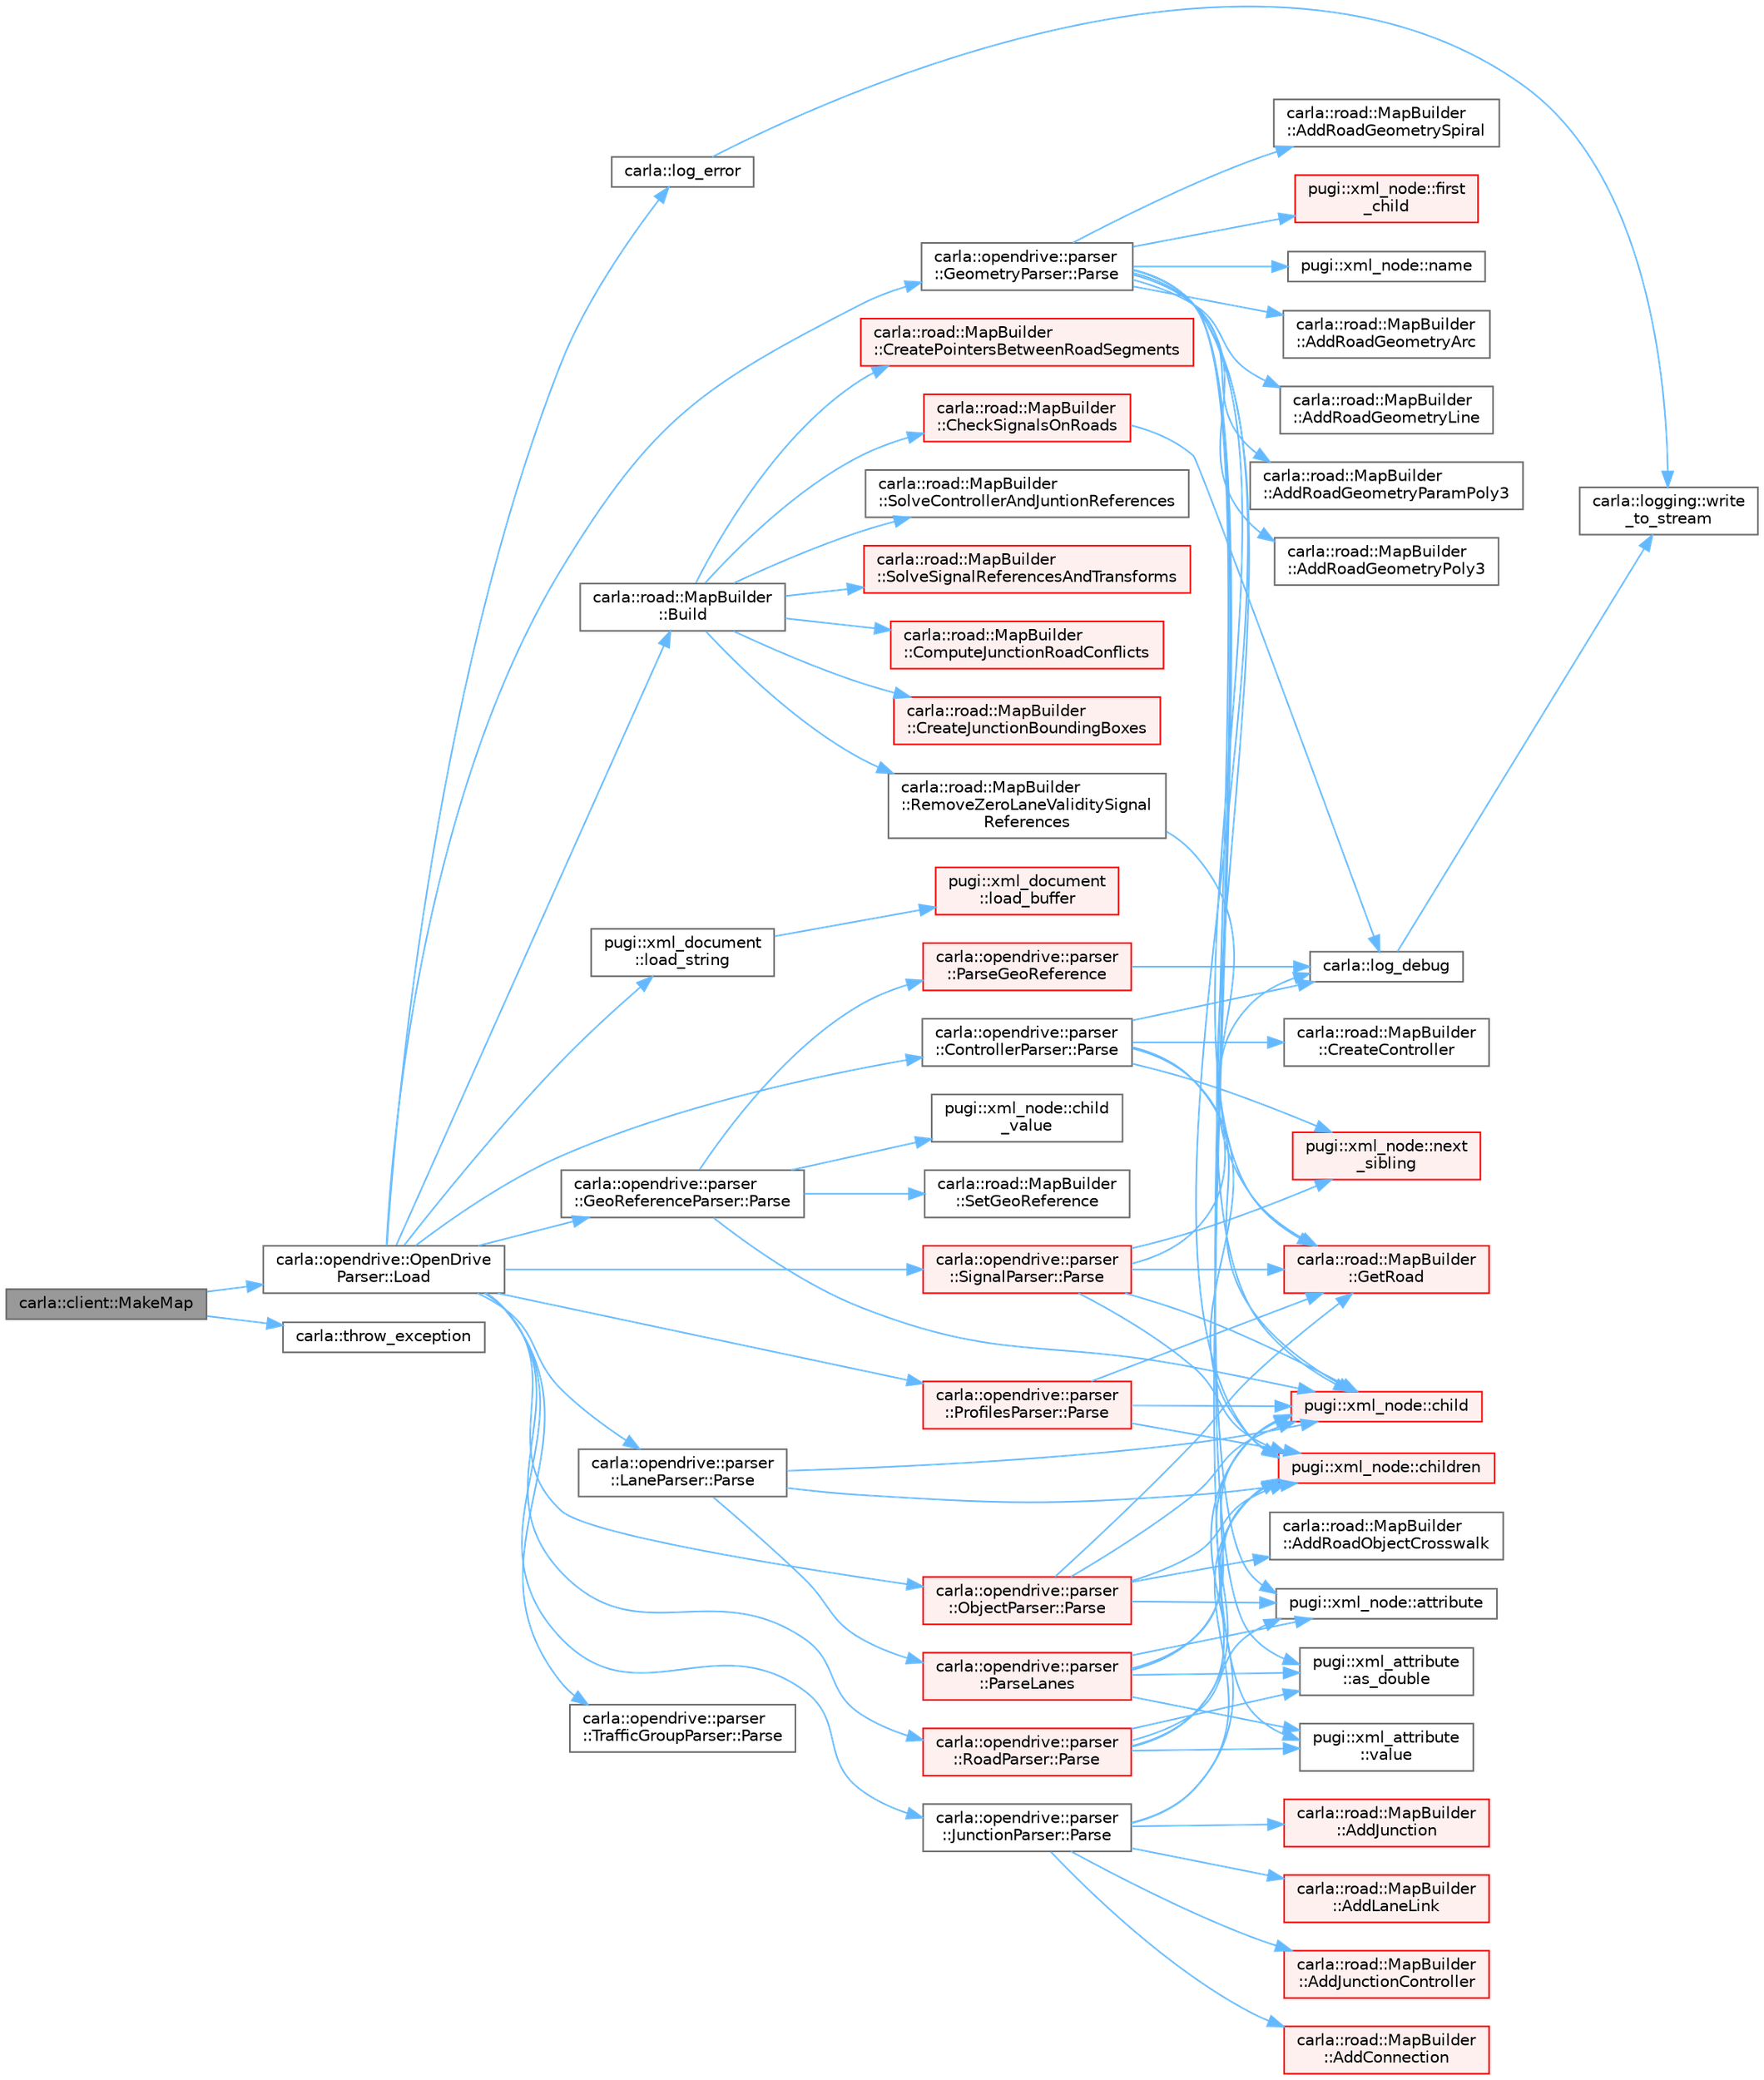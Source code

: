 digraph "carla::client::MakeMap"
{
 // INTERACTIVE_SVG=YES
 // LATEX_PDF_SIZE
  bgcolor="transparent";
  edge [fontname=Helvetica,fontsize=10,labelfontname=Helvetica,labelfontsize=10];
  node [fontname=Helvetica,fontsize=10,shape=box,height=0.2,width=0.4];
  rankdir="LR";
  Node1 [id="Node000001",label="carla::client::MakeMap",height=0.2,width=0.4,color="gray40", fillcolor="grey60", style="filled", fontcolor="black",tooltip=" "];
  Node1 -> Node2 [id="edge1_Node000001_Node000002",color="steelblue1",style="solid",tooltip=" "];
  Node2 [id="Node000002",label="carla::opendrive::OpenDrive\lParser::Load",height=0.2,width=0.4,color="grey40", fillcolor="white", style="filled",URL="$de/d5a/classcarla_1_1opendrive_1_1OpenDriveParser.html#a599fd6174f30aaee59590c16503afd8a",tooltip=" "];
  Node2 -> Node3 [id="edge2_Node000002_Node000003",color="steelblue1",style="solid",tooltip=" "];
  Node3 [id="Node000003",label="carla::road::MapBuilder\l::Build",height=0.2,width=0.4,color="grey40", fillcolor="white", style="filled",URL="$de/d16/classcarla_1_1road_1_1MapBuilder.html#a7b0bb12125e15fd246924aee12327e7e",tooltip=" "];
  Node3 -> Node4 [id="edge3_Node000003_Node000004",color="steelblue1",style="solid",tooltip=" "];
  Node4 [id="Node000004",label="carla::road::MapBuilder\l::CheckSignalsOnRoads",height=0.2,width=0.4,color="red", fillcolor="#FFF0F0", style="filled",URL="$de/d16/classcarla_1_1road_1_1MapBuilder.html#af3773de062a9e9aec4310f024f19ba28",tooltip="Checks signals overlapping driving lanes and emits a warning"];
  Node4 -> Node52 [id="edge4_Node000004_Node000052",color="steelblue1",style="solid",tooltip=" "];
  Node52 [id="Node000052",label="carla::log_debug",height=0.2,width=0.4,color="grey40", fillcolor="white", style="filled",URL="$d9/d36/namespacecarla.html#afb6ca911605d1ec35bdf563de2814dba",tooltip=" "];
  Node52 -> Node53 [id="edge5_Node000052_Node000053",color="steelblue1",style="solid",tooltip=" "];
  Node53 [id="Node000053",label="carla::logging::write\l_to_stream",height=0.2,width=0.4,color="grey40", fillcolor="white", style="filled",URL="$d2/d8c/namespacecarla_1_1logging.html#a4193666236852fb6a6977299a31445d8",tooltip=" "];
  Node3 -> Node54 [id="edge6_Node000003_Node000054",color="steelblue1",style="solid",tooltip=" "];
  Node54 [id="Node000054",label="carla::road::MapBuilder\l::ComputeJunctionRoadConflicts",height=0.2,width=0.4,color="red", fillcolor="#FFF0F0", style="filled",URL="$de/d16/classcarla_1_1road_1_1MapBuilder.html#a681b6b968d9fc6a9477dca966ec3e09e",tooltip="Compute the conflicts of the roads (intersecting roads)"];
  Node3 -> Node62 [id="edge7_Node000003_Node000062",color="steelblue1",style="solid",tooltip=" "];
  Node62 [id="Node000062",label="carla::road::MapBuilder\l::CreateJunctionBoundingBoxes",height=0.2,width=0.4,color="red", fillcolor="#FFF0F0", style="filled",URL="$de/d16/classcarla_1_1road_1_1MapBuilder.html#ab0d9fe008defb1501769cf62f8cadf14",tooltip="Create the bounding boxes of each junction"];
  Node3 -> Node72 [id="edge8_Node000003_Node000072",color="steelblue1",style="solid",tooltip=" "];
  Node72 [id="Node000072",label="carla::road::MapBuilder\l::CreatePointersBetweenRoadSegments",height=0.2,width=0.4,color="red", fillcolor="#FFF0F0", style="filled",URL="$de/d16/classcarla_1_1road_1_1MapBuilder.html#ae3f4192b6f1b0737a5d12923fc8da239",tooltip="Create the pointers between RoadSegments based on the ids."];
  Node3 -> Node86 [id="edge9_Node000003_Node000086",color="steelblue1",style="solid",tooltip=" "];
  Node86 [id="Node000086",label="carla::road::MapBuilder\l::RemoveZeroLaneValiditySignal\lReferences",height=0.2,width=0.4,color="grey40", fillcolor="white", style="filled",URL="$de/d16/classcarla_1_1road_1_1MapBuilder.html#aa01b79061fa5fc167617bc32272a2bb7",tooltip="Removes signal references with lane validity equal to [0,0] as they have no effect on any road"];
  Node86 -> Node87 [id="edge10_Node000086_Node000087",color="steelblue1",style="solid",tooltip=" "];
  Node87 [id="Node000087",label="carla::road::MapBuilder\l::GetRoad",height=0.2,width=0.4,color="red", fillcolor="#FFF0F0", style="filled",URL="$de/d16/classcarla_1_1road_1_1MapBuilder.html#ae78c5880d7bd9edde4764d054037164d",tooltip=" "];
  Node3 -> Node88 [id="edge11_Node000003_Node000088",color="steelblue1",style="solid",tooltip=" "];
  Node88 [id="Node000088",label="carla::road::MapBuilder\l::SolveControllerAndJuntionReferences",height=0.2,width=0.4,color="grey40", fillcolor="white", style="filled",URL="$de/d16/classcarla_1_1road_1_1MapBuilder.html#a76406231d5de92bdeda1b869d0da7eab",tooltip="Solve the references between Controllers and Juntions"];
  Node3 -> Node89 [id="edge12_Node000003_Node000089",color="steelblue1",style="solid",tooltip=" "];
  Node89 [id="Node000089",label="carla::road::MapBuilder\l::SolveSignalReferencesAndTransforms",height=0.2,width=0.4,color="red", fillcolor="#FFF0F0", style="filled",URL="$de/d16/classcarla_1_1road_1_1MapBuilder.html#ae08e6f0bdd3b6efe2e30ca19effd3a97",tooltip="Solves the signal references in the road"];
  Node2 -> Node99 [id="edge13_Node000002_Node000099",color="steelblue1",style="solid",tooltip=" "];
  Node99 [id="Node000099",label="pugi::xml_document\l::load_string",height=0.2,width=0.4,color="grey40", fillcolor="white", style="filled",URL="$d8/d8d/classpugi_1_1xml__document.html#a706a276ee3d5010f2bb8c7eacb75a891",tooltip=" "];
  Node99 -> Node100 [id="edge14_Node000099_Node000100",color="steelblue1",style="solid",tooltip=" "];
  Node100 [id="Node000100",label="pugi::xml_document\l::load_buffer",height=0.2,width=0.4,color="red", fillcolor="#FFF0F0", style="filled",URL="$d8/d8d/classpugi_1_1xml__document.html#ab29840790e26b2166a395c63a2b2d9bd",tooltip=" "];
  Node2 -> Node104 [id="edge15_Node000002_Node000104",color="steelblue1",style="solid",tooltip=" "];
  Node104 [id="Node000104",label="carla::log_error",height=0.2,width=0.4,color="grey40", fillcolor="white", style="filled",URL="$d9/d36/namespacecarla.html#a7673dfc76e17f5856b798de6d0384b56",tooltip=" "];
  Node104 -> Node53 [id="edge16_Node000104_Node000053",color="steelblue1",style="solid",tooltip=" "];
  Node2 -> Node105 [id="edge17_Node000002_Node000105",color="steelblue1",style="solid",tooltip=" "];
  Node105 [id="Node000105",label="carla::opendrive::parser\l::ControllerParser::Parse",height=0.2,width=0.4,color="grey40", fillcolor="white", style="filled",URL="$df/dbe/classcarla_1_1opendrive_1_1parser_1_1ControllerParser.html#ad8c8dafcbbfac40ca1fd43ca6ef70412",tooltip=" "];
  Node105 -> Node106 [id="edge18_Node000105_Node000106",color="steelblue1",style="solid",tooltip=" "];
  Node106 [id="Node000106",label="pugi::xml_node::child",height=0.2,width=0.4,color="red", fillcolor="#FFF0F0", style="filled",URL="$db/d65/classpugi_1_1xml__node.html#a1e23e9720c90ef764197f1e0c71aa287",tooltip=" "];
  Node105 -> Node108 [id="edge19_Node000105_Node000108",color="steelblue1",style="solid",tooltip=" "];
  Node108 [id="Node000108",label="pugi::xml_node::children",height=0.2,width=0.4,color="red", fillcolor="#FFF0F0", style="filled",URL="$db/d65/classpugi_1_1xml__node.html#a3dd84eaeb958e8262f3edb7bda013101",tooltip=" "];
  Node105 -> Node111 [id="edge20_Node000105_Node000111",color="steelblue1",style="solid",tooltip=" "];
  Node111 [id="Node000111",label="carla::road::MapBuilder\l::CreateController",height=0.2,width=0.4,color="grey40", fillcolor="white", style="filled",URL="$de/d16/classcarla_1_1road_1_1MapBuilder.html#a1431466dd1dff00318a1de6ee3fa2e6f",tooltip=" "];
  Node105 -> Node52 [id="edge21_Node000105_Node000052",color="steelblue1",style="solid",tooltip=" "];
  Node105 -> Node112 [id="edge22_Node000105_Node000112",color="steelblue1",style="solid",tooltip=" "];
  Node112 [id="Node000112",label="pugi::xml_node::next\l_sibling",height=0.2,width=0.4,color="red", fillcolor="#FFF0F0", style="filled",URL="$db/d65/classpugi_1_1xml__node.html#a41ea1bf7356f01d9fa8fe6b168f638ca",tooltip=" "];
  Node2 -> Node113 [id="edge23_Node000002_Node000113",color="steelblue1",style="solid",tooltip=" "];
  Node113 [id="Node000113",label="carla::opendrive::parser\l::GeometryParser::Parse",height=0.2,width=0.4,color="grey40", fillcolor="white", style="filled",URL="$d6/d8f/classcarla_1_1opendrive_1_1parser_1_1GeometryParser.html#a28543d57f8d9234660d95cbb29e7ea2a",tooltip=" "];
  Node113 -> Node114 [id="edge24_Node000113_Node000114",color="steelblue1",style="solid",tooltip=" "];
  Node114 [id="Node000114",label="carla::road::MapBuilder\l::AddRoadGeometryArc",height=0.2,width=0.4,color="grey40", fillcolor="white", style="filled",URL="$de/d16/classcarla_1_1road_1_1MapBuilder.html#a082a04a1e6e5f896b5acf13c075c3fba",tooltip=" "];
  Node113 -> Node115 [id="edge25_Node000113_Node000115",color="steelblue1",style="solid",tooltip=" "];
  Node115 [id="Node000115",label="carla::road::MapBuilder\l::AddRoadGeometryLine",height=0.2,width=0.4,color="grey40", fillcolor="white", style="filled",URL="$de/d16/classcarla_1_1road_1_1MapBuilder.html#af6ed1543d744e5674f4421f8278991ba",tooltip=" "];
  Node113 -> Node116 [id="edge26_Node000113_Node000116",color="steelblue1",style="solid",tooltip=" "];
  Node116 [id="Node000116",label="carla::road::MapBuilder\l::AddRoadGeometryParamPoly3",height=0.2,width=0.4,color="grey40", fillcolor="white", style="filled",URL="$de/d16/classcarla_1_1road_1_1MapBuilder.html#a9ab60d9b8784f35b90893fbc32f703d2",tooltip=" "];
  Node113 -> Node117 [id="edge27_Node000113_Node000117",color="steelblue1",style="solid",tooltip=" "];
  Node117 [id="Node000117",label="carla::road::MapBuilder\l::AddRoadGeometryPoly3",height=0.2,width=0.4,color="grey40", fillcolor="white", style="filled",URL="$de/d16/classcarla_1_1road_1_1MapBuilder.html#ac11b2606c1d84fb1a606aba760cf93e6",tooltip=" "];
  Node113 -> Node118 [id="edge28_Node000113_Node000118",color="steelblue1",style="solid",tooltip=" "];
  Node118 [id="Node000118",label="carla::road::MapBuilder\l::AddRoadGeometrySpiral",height=0.2,width=0.4,color="grey40", fillcolor="white", style="filled",URL="$de/d16/classcarla_1_1road_1_1MapBuilder.html#af435a180c70620b9d7ddc9f3f921356b",tooltip=" "];
  Node113 -> Node119 [id="edge29_Node000113_Node000119",color="steelblue1",style="solid",tooltip=" "];
  Node119 [id="Node000119",label="pugi::xml_attribute\l::as_double",height=0.2,width=0.4,color="grey40", fillcolor="white", style="filled",URL="$de/d7c/classpugi_1_1xml__attribute.html#ad419c797deda65f8369bfcdebb82ef46",tooltip=" "];
  Node113 -> Node120 [id="edge30_Node000113_Node000120",color="steelblue1",style="solid",tooltip=" "];
  Node120 [id="Node000120",label="pugi::xml_node::attribute",height=0.2,width=0.4,color="grey40", fillcolor="white", style="filled",URL="$db/d65/classpugi_1_1xml__node.html#ac0234bad0db50690f5bc97d0788303ad",tooltip=" "];
  Node113 -> Node106 [id="edge31_Node000113_Node000106",color="steelblue1",style="solid",tooltip=" "];
  Node113 -> Node108 [id="edge32_Node000113_Node000108",color="steelblue1",style="solid",tooltip=" "];
  Node113 -> Node121 [id="edge33_Node000113_Node000121",color="steelblue1",style="solid",tooltip=" "];
  Node121 [id="Node000121",label="pugi::xml_node::first\l_child",height=0.2,width=0.4,color="red", fillcolor="#FFF0F0", style="filled",URL="$db/d65/classpugi_1_1xml__node.html#a2ef913095d09fb9828465a796fc93b04",tooltip=" "];
  Node113 -> Node87 [id="edge34_Node000113_Node000087",color="steelblue1",style="solid",tooltip=" "];
  Node113 -> Node122 [id="edge35_Node000113_Node000122",color="steelblue1",style="solid",tooltip=" "];
  Node122 [id="Node000122",label="pugi::xml_node::name",height=0.2,width=0.4,color="grey40", fillcolor="white", style="filled",URL="$db/d65/classpugi_1_1xml__node.html#ac07ca987449e720eab11434427810fb2",tooltip=" "];
  Node113 -> Node123 [id="edge36_Node000113_Node000123",color="steelblue1",style="solid",tooltip=" "];
  Node123 [id="Node000123",label="pugi::xml_attribute\l::value",height=0.2,width=0.4,color="grey40", fillcolor="white", style="filled",URL="$de/d7c/classpugi_1_1xml__attribute.html#affe352ea96e4e82e52bb8a8313c3def0",tooltip=" "];
  Node2 -> Node124 [id="edge37_Node000002_Node000124",color="steelblue1",style="solid",tooltip=" "];
  Node124 [id="Node000124",label="carla::opendrive::parser\l::GeoReferenceParser::Parse",height=0.2,width=0.4,color="grey40", fillcolor="white", style="filled",URL="$d1/dae/classcarla_1_1opendrive_1_1parser_1_1GeoReferenceParser.html#abbd0edc0b3507042c5a0af753473192b",tooltip=" "];
  Node124 -> Node106 [id="edge38_Node000124_Node000106",color="steelblue1",style="solid",tooltip=" "];
  Node124 -> Node125 [id="edge39_Node000124_Node000125",color="steelblue1",style="solid",tooltip=" "];
  Node125 [id="Node000125",label="pugi::xml_node::child\l_value",height=0.2,width=0.4,color="grey40", fillcolor="white", style="filled",URL="$db/d65/classpugi_1_1xml__node.html#a9c2581317b217e618f682c74a9154f0d",tooltip=" "];
  Node124 -> Node126 [id="edge40_Node000124_Node000126",color="steelblue1",style="solid",tooltip=" "];
  Node126 [id="Node000126",label="carla::opendrive::parser\l::ParseGeoReference",height=0.2,width=0.4,color="red", fillcolor="#FFF0F0", style="filled",URL="$db/dd5/namespacecarla_1_1opendrive_1_1parser.html#a8dad6b9e5e958cdeca4463f6c94d6c24",tooltip=" "];
  Node126 -> Node52 [id="edge41_Node000126_Node000052",color="steelblue1",style="solid",tooltip=" "];
  Node124 -> Node138 [id="edge42_Node000124_Node000138",color="steelblue1",style="solid",tooltip=" "];
  Node138 [id="Node000138",label="carla::road::MapBuilder\l::SetGeoReference",height=0.2,width=0.4,color="grey40", fillcolor="white", style="filled",URL="$de/d16/classcarla_1_1road_1_1MapBuilder.html#a75d300f0ca8924c2dc23370f1448dbe6",tooltip=" "];
  Node2 -> Node139 [id="edge43_Node000002_Node000139",color="steelblue1",style="solid",tooltip=" "];
  Node139 [id="Node000139",label="carla::opendrive::parser\l::JunctionParser::Parse",height=0.2,width=0.4,color="grey40", fillcolor="white", style="filled",URL="$d3/d54/classcarla_1_1opendrive_1_1parser_1_1JunctionParser.html#a06739ef56781f9e25211ab5ca3ee9357",tooltip=" "];
  Node139 -> Node140 [id="edge44_Node000139_Node000140",color="steelblue1",style="solid",tooltip=" "];
  Node140 [id="Node000140",label="carla::road::MapBuilder\l::AddConnection",height=0.2,width=0.4,color="red", fillcolor="#FFF0F0", style="filled",URL="$de/d16/classcarla_1_1road_1_1MapBuilder.html#aca70ccf621b7b40053014478bb934410",tooltip=" "];
  Node139 -> Node141 [id="edge45_Node000139_Node000141",color="steelblue1",style="solid",tooltip=" "];
  Node141 [id="Node000141",label="carla::road::MapBuilder\l::AddJunction",height=0.2,width=0.4,color="red", fillcolor="#FFF0F0", style="filled",URL="$de/d16/classcarla_1_1road_1_1MapBuilder.html#a7ca3a4005f3f53fdca75465b7782696b",tooltip=" "];
  Node139 -> Node142 [id="edge46_Node000139_Node000142",color="steelblue1",style="solid",tooltip=" "];
  Node142 [id="Node000142",label="carla::road::MapBuilder\l::AddJunctionController",height=0.2,width=0.4,color="red", fillcolor="#FFF0F0", style="filled",URL="$de/d16/classcarla_1_1road_1_1MapBuilder.html#a43256ab478dc6251af976c7b466b0c45",tooltip=" "];
  Node139 -> Node143 [id="edge47_Node000139_Node000143",color="steelblue1",style="solid",tooltip=" "];
  Node143 [id="Node000143",label="carla::road::MapBuilder\l::AddLaneLink",height=0.2,width=0.4,color="red", fillcolor="#FFF0F0", style="filled",URL="$de/d16/classcarla_1_1road_1_1MapBuilder.html#a8a75b8af56314c29891cb5c91a7fd00d",tooltip=" "];
  Node139 -> Node106 [id="edge48_Node000139_Node000106",color="steelblue1",style="solid",tooltip=" "];
  Node139 -> Node108 [id="edge49_Node000139_Node000108",color="steelblue1",style="solid",tooltip=" "];
  Node2 -> Node146 [id="edge50_Node000002_Node000146",color="steelblue1",style="solid",tooltip=" "];
  Node146 [id="Node000146",label="carla::opendrive::parser\l::LaneParser::Parse",height=0.2,width=0.4,color="grey40", fillcolor="white", style="filled",URL="$df/d2f/classcarla_1_1opendrive_1_1parser_1_1LaneParser.html#a941e9b363786a64eb59479b046a9e501",tooltip=" "];
  Node146 -> Node106 [id="edge51_Node000146_Node000106",color="steelblue1",style="solid",tooltip=" "];
  Node146 -> Node108 [id="edge52_Node000146_Node000108",color="steelblue1",style="solid",tooltip=" "];
  Node146 -> Node147 [id="edge53_Node000146_Node000147",color="steelblue1",style="solid",tooltip=" "];
  Node147 [id="Node000147",label="carla::opendrive::parser\l::ParseLanes",height=0.2,width=0.4,color="red", fillcolor="#FFF0F0", style="filled",URL="$db/dd5/namespacecarla_1_1opendrive_1_1parser.html#ac2f5766b57ed54b7e6b78b13aeeab215",tooltip=" "];
  Node147 -> Node119 [id="edge54_Node000147_Node000119",color="steelblue1",style="solid",tooltip=" "];
  Node147 -> Node120 [id="edge55_Node000147_Node000120",color="steelblue1",style="solid",tooltip=" "];
  Node147 -> Node106 [id="edge56_Node000147_Node000106",color="steelblue1",style="solid",tooltip=" "];
  Node147 -> Node108 [id="edge57_Node000147_Node000108",color="steelblue1",style="solid",tooltip=" "];
  Node147 -> Node123 [id="edge58_Node000147_Node000123",color="steelblue1",style="solid",tooltip=" "];
  Node2 -> Node161 [id="edge59_Node000002_Node000161",color="steelblue1",style="solid",tooltip=" "];
  Node161 [id="Node000161",label="carla::opendrive::parser\l::ObjectParser::Parse",height=0.2,width=0.4,color="red", fillcolor="#FFF0F0", style="filled",URL="$d3/df6/classcarla_1_1opendrive_1_1parser_1_1ObjectParser.html#ae273ad3cc015c32d8f1a91b405fed709",tooltip=" "];
  Node161 -> Node162 [id="edge60_Node000161_Node000162",color="steelblue1",style="solid",tooltip=" "];
  Node162 [id="Node000162",label="carla::road::MapBuilder\l::AddRoadObjectCrosswalk",height=0.2,width=0.4,color="grey40", fillcolor="white", style="filled",URL="$de/d16/classcarla_1_1road_1_1MapBuilder.html#a5484346171a02a134007986113c30379",tooltip=" "];
  Node161 -> Node120 [id="edge61_Node000161_Node000120",color="steelblue1",style="solid",tooltip=" "];
  Node161 -> Node106 [id="edge62_Node000161_Node000106",color="steelblue1",style="solid",tooltip=" "];
  Node161 -> Node108 [id="edge63_Node000161_Node000108",color="steelblue1",style="solid",tooltip=" "];
  Node161 -> Node87 [id="edge64_Node000161_Node000087",color="steelblue1",style="solid",tooltip=" "];
  Node2 -> Node167 [id="edge65_Node000002_Node000167",color="steelblue1",style="solid",tooltip=" "];
  Node167 [id="Node000167",label="carla::opendrive::parser\l::ProfilesParser::Parse",height=0.2,width=0.4,color="red", fillcolor="#FFF0F0", style="filled",URL="$db/de4/classcarla_1_1opendrive_1_1parser_1_1ProfilesParser.html#a55f58629cedd4804c79bf31cea68627e",tooltip=" "];
  Node167 -> Node106 [id="edge66_Node000167_Node000106",color="steelblue1",style="solid",tooltip=" "];
  Node167 -> Node108 [id="edge67_Node000167_Node000108",color="steelblue1",style="solid",tooltip=" "];
  Node167 -> Node87 [id="edge68_Node000167_Node000087",color="steelblue1",style="solid",tooltip=" "];
  Node2 -> Node169 [id="edge69_Node000002_Node000169",color="steelblue1",style="solid",tooltip=" "];
  Node169 [id="Node000169",label="carla::opendrive::parser\l::RoadParser::Parse",height=0.2,width=0.4,color="red", fillcolor="#FFF0F0", style="filled",URL="$df/d67/classcarla_1_1opendrive_1_1parser_1_1RoadParser.html#acda6f347c0f6db06c24144b491bae905",tooltip=" "];
  Node169 -> Node119 [id="edge70_Node000169_Node000119",color="steelblue1",style="solid",tooltip=" "];
  Node169 -> Node120 [id="edge71_Node000169_Node000120",color="steelblue1",style="solid",tooltip=" "];
  Node169 -> Node106 [id="edge72_Node000169_Node000106",color="steelblue1",style="solid",tooltip=" "];
  Node169 -> Node108 [id="edge73_Node000169_Node000108",color="steelblue1",style="solid",tooltip=" "];
  Node169 -> Node123 [id="edge74_Node000169_Node000123",color="steelblue1",style="solid",tooltip=" "];
  Node2 -> Node178 [id="edge75_Node000002_Node000178",color="steelblue1",style="solid",tooltip=" "];
  Node178 [id="Node000178",label="carla::opendrive::parser\l::SignalParser::Parse",height=0.2,width=0.4,color="red", fillcolor="#FFF0F0", style="filled",URL="$dd/d61/classcarla_1_1opendrive_1_1parser_1_1SignalParser.html#a715780b50d4cd22256482e1d1dd590ef",tooltip=" "];
  Node178 -> Node106 [id="edge76_Node000178_Node000106",color="steelblue1",style="solid",tooltip=" "];
  Node178 -> Node108 [id="edge77_Node000178_Node000108",color="steelblue1",style="solid",tooltip=" "];
  Node178 -> Node87 [id="edge78_Node000178_Node000087",color="steelblue1",style="solid",tooltip=" "];
  Node178 -> Node52 [id="edge79_Node000178_Node000052",color="steelblue1",style="solid",tooltip=" "];
  Node178 -> Node112 [id="edge80_Node000178_Node000112",color="steelblue1",style="solid",tooltip=" "];
  Node2 -> Node182 [id="edge81_Node000002_Node000182",color="steelblue1",style="solid",tooltip=" "];
  Node182 [id="Node000182",label="carla::opendrive::parser\l::TrafficGroupParser::Parse",height=0.2,width=0.4,color="grey40", fillcolor="white", style="filled",URL="$d8/d46/classcarla_1_1opendrive_1_1parser_1_1TrafficGroupParser.html#a1f8040a6a96040f4be70a7c498ac4368",tooltip=" "];
  Node1 -> Node16 [id="edge82_Node000001_Node000016",color="steelblue1",style="solid",tooltip=" "];
  Node16 [id="Node000016",label="carla::throw_exception",height=0.2,width=0.4,color="grey40", fillcolor="white", style="filled",URL="$d9/d36/namespacecarla.html#a23602ab663165210a7757d6108f6b3cd",tooltip=" "];
}
